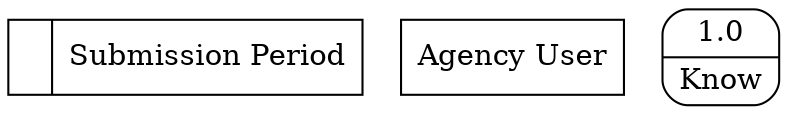 digraph dfd2{ 
node[shape=record]
200 [label="<f0>  |<f1> Submission Period " ];
201 [label="Agency User" shape=box];
202 [label="{<f0> 1.0|<f1> Know }" shape=Mrecord];
}